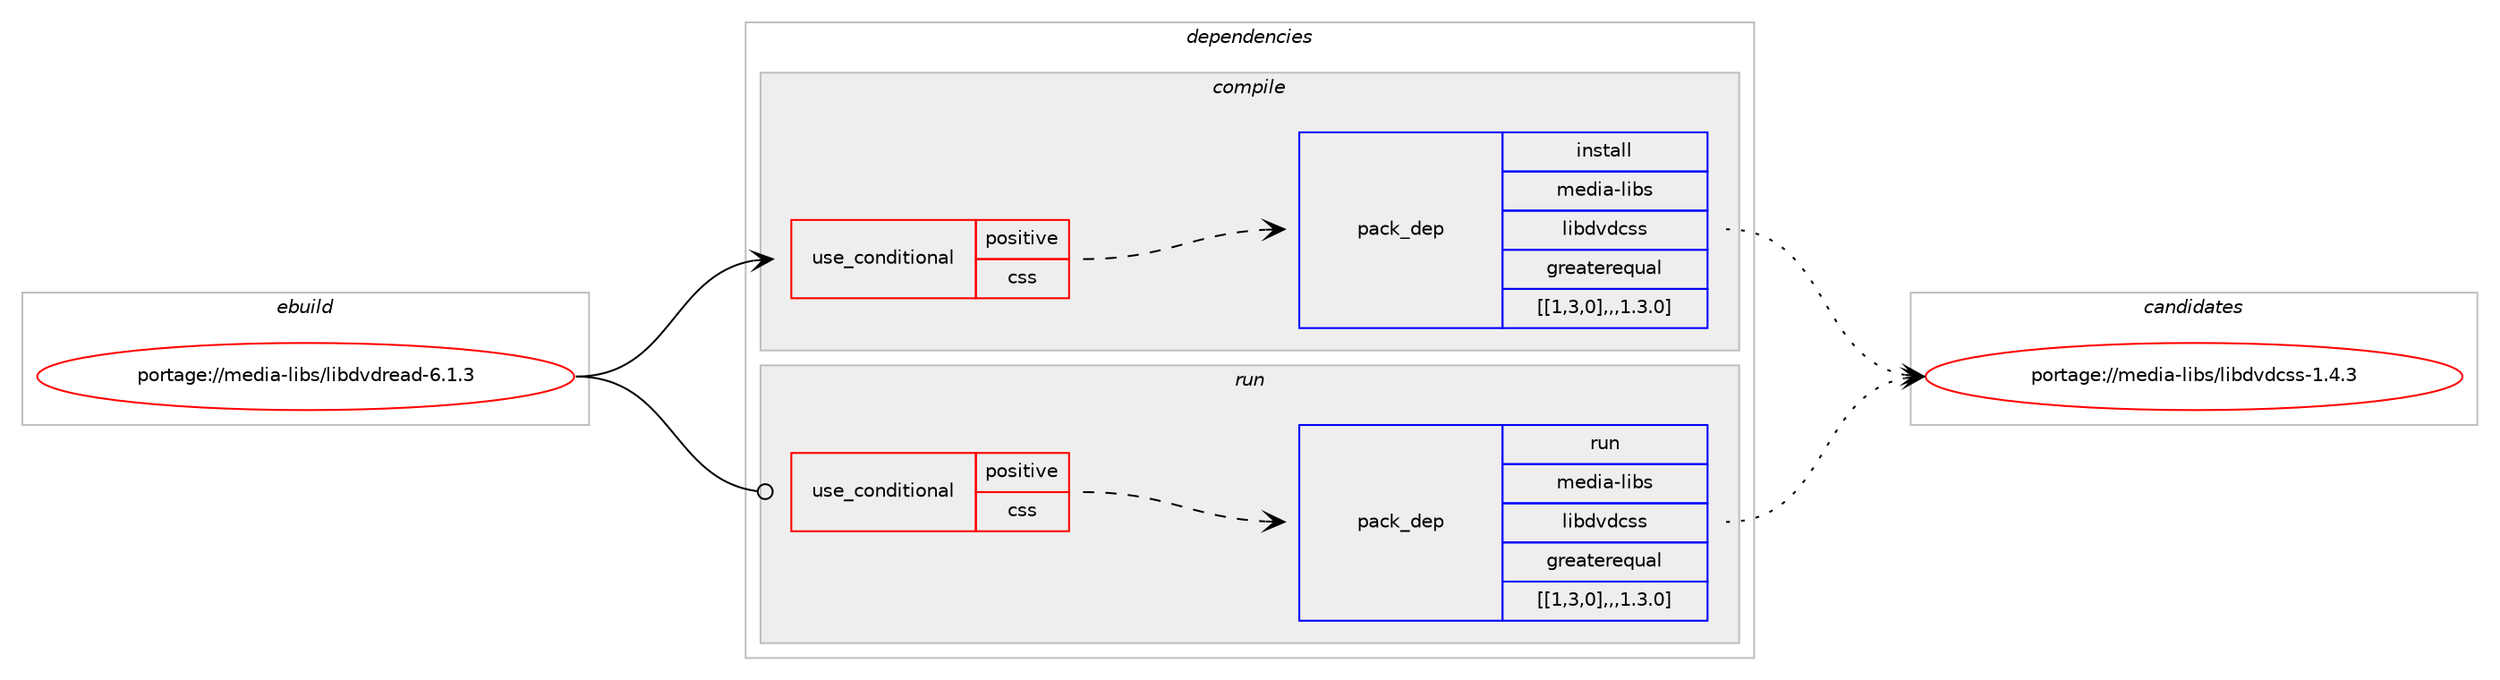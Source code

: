 digraph prolog {

# *************
# Graph options
# *************

newrank=true;
concentrate=true;
compound=true;
graph [rankdir=LR,fontname=Helvetica,fontsize=10,ranksep=1.5];#, ranksep=2.5, nodesep=0.2];
edge  [arrowhead=vee];
node  [fontname=Helvetica,fontsize=10];

# **********
# The ebuild
# **********

subgraph cluster_leftcol {
color=gray;
label=<<i>ebuild</i>>;
id [label="portage://media-libs/libdvdread-6.1.3", color=red, width=4, href="../media-libs/libdvdread-6.1.3.svg"];
}

# ****************
# The dependencies
# ****************

subgraph cluster_midcol {
color=gray;
label=<<i>dependencies</i>>;
subgraph cluster_compile {
fillcolor="#eeeeee";
style=filled;
label=<<i>compile</i>>;
subgraph cond78681 {
dependency314518 [label=<<TABLE BORDER="0" CELLBORDER="1" CELLSPACING="0" CELLPADDING="4"><TR><TD ROWSPAN="3" CELLPADDING="10">use_conditional</TD></TR><TR><TD>positive</TD></TR><TR><TD>css</TD></TR></TABLE>>, shape=none, color=red];
subgraph pack233305 {
dependency314519 [label=<<TABLE BORDER="0" CELLBORDER="1" CELLSPACING="0" CELLPADDING="4" WIDTH="220"><TR><TD ROWSPAN="6" CELLPADDING="30">pack_dep</TD></TR><TR><TD WIDTH="110">install</TD></TR><TR><TD>media-libs</TD></TR><TR><TD>libdvdcss</TD></TR><TR><TD>greaterequal</TD></TR><TR><TD>[[1,3,0],,,1.3.0]</TD></TR></TABLE>>, shape=none, color=blue];
}
dependency314518:e -> dependency314519:w [weight=20,style="dashed",arrowhead="vee"];
}
id:e -> dependency314518:w [weight=20,style="solid",arrowhead="vee"];
}
subgraph cluster_compileandrun {
fillcolor="#eeeeee";
style=filled;
label=<<i>compile and run</i>>;
}
subgraph cluster_run {
fillcolor="#eeeeee";
style=filled;
label=<<i>run</i>>;
subgraph cond78682 {
dependency314520 [label=<<TABLE BORDER="0" CELLBORDER="1" CELLSPACING="0" CELLPADDING="4"><TR><TD ROWSPAN="3" CELLPADDING="10">use_conditional</TD></TR><TR><TD>positive</TD></TR><TR><TD>css</TD></TR></TABLE>>, shape=none, color=red];
subgraph pack233306 {
dependency314521 [label=<<TABLE BORDER="0" CELLBORDER="1" CELLSPACING="0" CELLPADDING="4" WIDTH="220"><TR><TD ROWSPAN="6" CELLPADDING="30">pack_dep</TD></TR><TR><TD WIDTH="110">run</TD></TR><TR><TD>media-libs</TD></TR><TR><TD>libdvdcss</TD></TR><TR><TD>greaterequal</TD></TR><TR><TD>[[1,3,0],,,1.3.0]</TD></TR></TABLE>>, shape=none, color=blue];
}
dependency314520:e -> dependency314521:w [weight=20,style="dashed",arrowhead="vee"];
}
id:e -> dependency314520:w [weight=20,style="solid",arrowhead="odot"];
}
}

# **************
# The candidates
# **************

subgraph cluster_choices {
rank=same;
color=gray;
label=<<i>candidates</i>>;

subgraph choice233305 {
color=black;
nodesep=1;
choice109101100105974510810598115471081059810011810099115115454946524651 [label="portage://media-libs/libdvdcss-1.4.3", color=red, width=4,href="../media-libs/libdvdcss-1.4.3.svg"];
dependency314519:e -> choice109101100105974510810598115471081059810011810099115115454946524651:w [style=dotted,weight="100"];
}
subgraph choice233306 {
color=black;
nodesep=1;
choice109101100105974510810598115471081059810011810099115115454946524651 [label="portage://media-libs/libdvdcss-1.4.3", color=red, width=4,href="../media-libs/libdvdcss-1.4.3.svg"];
dependency314521:e -> choice109101100105974510810598115471081059810011810099115115454946524651:w [style=dotted,weight="100"];
}
}

}
